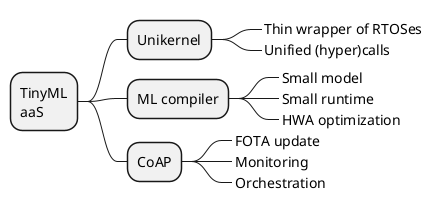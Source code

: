 @startmindmap

* TinyML\naaS
** Unikernel
***_ Thin wrapper of RTOSes
***_ Unified (hyper)calls
** ML compiler
***_ Small model
***_ Small runtime
***_ HWA optimization
** CoAP
***_ FOTA update
***_ Monitoring
***_ Orchestration

@endmindmap
